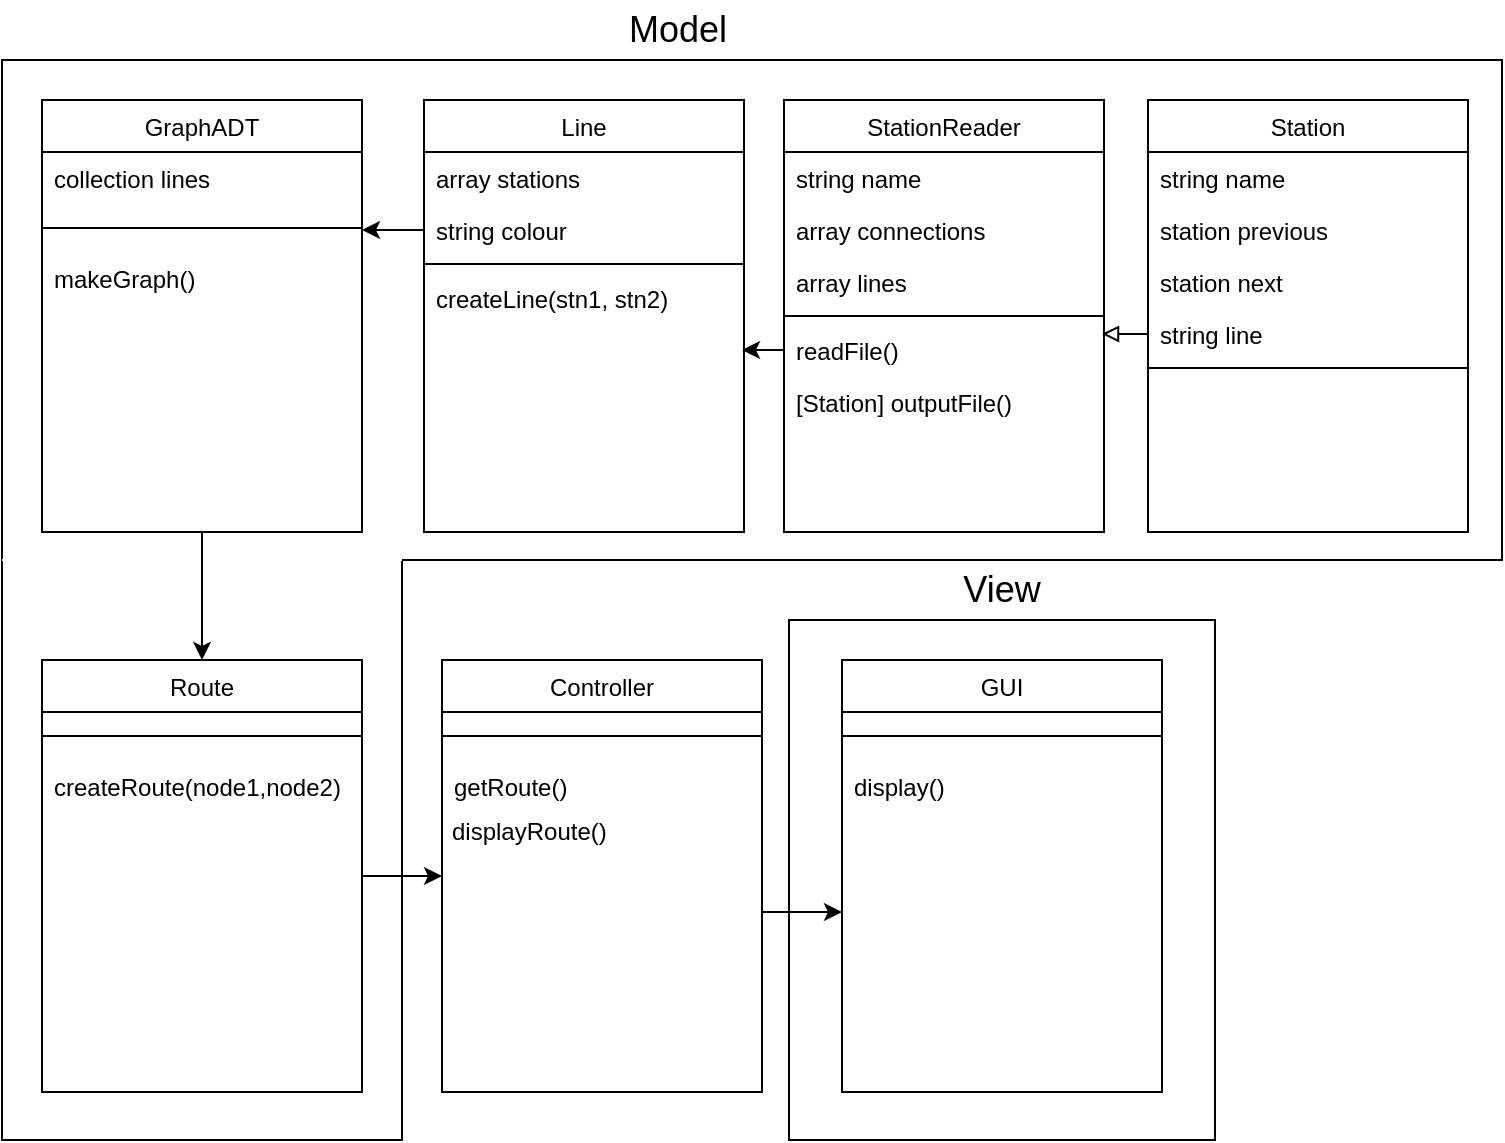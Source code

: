 <mxfile version="14.1.8" type="device"><diagram id="C5RBs43oDa-KdzZeNtuy" name="Page-1"><mxGraphModel dx="1422" dy="862" grid="1" gridSize="10" guides="1" tooltips="1" connect="1" arrows="1" fold="1" page="1" pageScale="1" pageWidth="827" pageHeight="1169" math="0" shadow="0"><root><mxCell id="WIyWlLk6GJQsqaUBKTNV-0"/><mxCell id="WIyWlLk6GJQsqaUBKTNV-1" parent="WIyWlLk6GJQsqaUBKTNV-0"/><mxCell id="UGkL1hKPr2OhzsShZ1yK-8" value="" style="rounded=0;whiteSpace=wrap;html=1;" vertex="1" parent="WIyWlLk6GJQsqaUBKTNV-1"><mxGeometry x="60" y="310" width="200" height="290" as="geometry"/></mxCell><mxCell id="d4bA_3LdtxZwn2nJjYxy-2" value="" style="rounded=0;whiteSpace=wrap;html=1;fontSize=18;" parent="WIyWlLk6GJQsqaUBKTNV-1" vertex="1"><mxGeometry x="453.5" y="340" width="213" height="260" as="geometry"/></mxCell><mxCell id="d4bA_3LdtxZwn2nJjYxy-0" value="" style="rounded=0;whiteSpace=wrap;html=1;" parent="WIyWlLk6GJQsqaUBKTNV-1" vertex="1"><mxGeometry x="60" y="60" width="750" height="250" as="geometry"/></mxCell><mxCell id="4SC2Tk2mG6LgWdHlzFk9-11" value="Station" style="swimlane;fontStyle=0;align=center;verticalAlign=top;childLayout=stackLayout;horizontal=1;startSize=26;horizontalStack=0;resizeParent=1;resizeLast=0;collapsible=1;marginBottom=0;rounded=0;shadow=0;strokeWidth=1;" parent="WIyWlLk6GJQsqaUBKTNV-1" vertex="1"><mxGeometry x="633" y="80" width="160" height="216" as="geometry"><mxRectangle x="550" y="140" width="160" height="26" as="alternateBounds"/></mxGeometry></mxCell><mxCell id="4SC2Tk2mG6LgWdHlzFk9-12" value="string name" style="text;align=left;verticalAlign=top;spacingLeft=4;spacingRight=4;overflow=hidden;rotatable=0;points=[[0,0.5],[1,0.5]];portConstraint=eastwest;rounded=0;shadow=0;html=0;" parent="4SC2Tk2mG6LgWdHlzFk9-11" vertex="1"><mxGeometry y="26" width="160" height="26" as="geometry"/></mxCell><mxCell id="d4bA_3LdtxZwn2nJjYxy-12" value="station previous" style="text;align=left;verticalAlign=top;spacingLeft=4;spacingRight=4;overflow=hidden;rotatable=0;points=[[0,0.5],[1,0.5]];portConstraint=eastwest;rounded=0;shadow=0;html=0;" parent="4SC2Tk2mG6LgWdHlzFk9-11" vertex="1"><mxGeometry y="52" width="160" height="26" as="geometry"/></mxCell><mxCell id="d4bA_3LdtxZwn2nJjYxy-15" value="station next" style="text;align=left;verticalAlign=top;spacingLeft=4;spacingRight=4;overflow=hidden;rotatable=0;points=[[0,0.5],[1,0.5]];portConstraint=eastwest;rounded=0;shadow=0;html=0;" parent="4SC2Tk2mG6LgWdHlzFk9-11" vertex="1"><mxGeometry y="78" width="160" height="26" as="geometry"/></mxCell><mxCell id="4SC2Tk2mG6LgWdHlzFk9-14" value="string line" style="text;align=left;verticalAlign=top;spacingLeft=4;spacingRight=4;overflow=hidden;rotatable=0;points=[[0,0.5],[1,0.5]];portConstraint=eastwest;rounded=0;shadow=0;html=0;" parent="4SC2Tk2mG6LgWdHlzFk9-11" vertex="1"><mxGeometry y="104" width="160" height="26" as="geometry"/></mxCell><mxCell id="4SC2Tk2mG6LgWdHlzFk9-15" value="" style="line;html=1;strokeWidth=1;align=left;verticalAlign=middle;spacingTop=-1;spacingLeft=3;spacingRight=3;rotatable=0;labelPosition=right;points=[];portConstraint=eastwest;" parent="4SC2Tk2mG6LgWdHlzFk9-11" vertex="1"><mxGeometry y="130" width="160" height="8" as="geometry"/></mxCell><mxCell id="4SC2Tk2mG6LgWdHlzFk9-18" value="Controller" style="swimlane;fontStyle=0;align=center;verticalAlign=top;childLayout=stackLayout;horizontal=1;startSize=26;horizontalStack=0;resizeParent=1;resizeLast=0;collapsible=1;marginBottom=0;rounded=0;shadow=0;strokeWidth=1;" parent="WIyWlLk6GJQsqaUBKTNV-1" vertex="1"><mxGeometry x="280" y="360" width="160" height="216" as="geometry"><mxRectangle x="271" y="370" width="160" height="26" as="alternateBounds"/></mxGeometry></mxCell><mxCell id="4SC2Tk2mG6LgWdHlzFk9-22" value="" style="line;html=1;strokeWidth=1;align=left;verticalAlign=middle;spacingTop=-1;spacingLeft=3;spacingRight=3;rotatable=0;labelPosition=right;points=[];portConstraint=eastwest;" parent="4SC2Tk2mG6LgWdHlzFk9-18" vertex="1"><mxGeometry y="26" width="160" height="24" as="geometry"/></mxCell><mxCell id="4SC2Tk2mG6LgWdHlzFk9-23" value="getRoute()" style="text;align=left;verticalAlign=top;spacingLeft=4;spacingRight=4;overflow=hidden;rotatable=0;points=[[0,0.5],[1,0.5]];portConstraint=eastwest;" parent="4SC2Tk2mG6LgWdHlzFk9-18" vertex="1"><mxGeometry y="50" width="160" height="26" as="geometry"/></mxCell><mxCell id="4SC2Tk2mG6LgWdHlzFk9-52" value="&lt;div&gt;&lt;span&gt;displayRoute()&lt;/span&gt;&lt;/div&gt;" style="text;html=1;strokeColor=none;fillColor=none;align=left;verticalAlign=middle;whiteSpace=wrap;rounded=0;spacing=5;" parent="4SC2Tk2mG6LgWdHlzFk9-18" vertex="1"><mxGeometry y="76" width="160" height="20" as="geometry"/></mxCell><mxCell id="4SC2Tk2mG6LgWdHlzFk9-25" value="GUI" style="swimlane;fontStyle=0;align=center;verticalAlign=top;childLayout=stackLayout;horizontal=1;startSize=26;horizontalStack=0;resizeParent=1;resizeLast=0;collapsible=1;marginBottom=0;rounded=0;shadow=0;strokeWidth=1;" parent="WIyWlLk6GJQsqaUBKTNV-1" vertex="1"><mxGeometry x="480" y="360" width="160" height="216" as="geometry"><mxRectangle x="550" y="140" width="160" height="26" as="alternateBounds"/></mxGeometry></mxCell><mxCell id="4SC2Tk2mG6LgWdHlzFk9-29" value="" style="line;html=1;strokeWidth=1;align=left;verticalAlign=middle;spacingTop=-1;spacingLeft=3;spacingRight=3;rotatable=0;labelPosition=right;points=[];portConstraint=eastwest;" parent="4SC2Tk2mG6LgWdHlzFk9-25" vertex="1"><mxGeometry y="26" width="160" height="24" as="geometry"/></mxCell><mxCell id="4SC2Tk2mG6LgWdHlzFk9-30" value="display()" style="text;align=left;verticalAlign=top;spacingLeft=4;spacingRight=4;overflow=hidden;rotatable=0;points=[[0,0.5],[1,0.5]];portConstraint=eastwest;" parent="4SC2Tk2mG6LgWdHlzFk9-25" vertex="1"><mxGeometry y="50" width="160" height="26" as="geometry"/></mxCell><mxCell id="d4bA_3LdtxZwn2nJjYxy-4" value="" style="endArrow=classic;html=1;rounded=0;fontSize=18;" parent="4SC2Tk2mG6LgWdHlzFk9-25" edge="1"><mxGeometry width="50" height="50" relative="1" as="geometry"><mxPoint x="-40" y="126" as="sourcePoint"/><mxPoint y="126" as="targetPoint"/></mxGeometry></mxCell><mxCell id="4SC2Tk2mG6LgWdHlzFk9-32" value="Line" style="swimlane;fontStyle=0;align=center;verticalAlign=top;childLayout=stackLayout;horizontal=1;startSize=26;horizontalStack=0;resizeParent=1;resizeLast=0;collapsible=1;marginBottom=0;rounded=0;shadow=0;strokeWidth=1;" parent="WIyWlLk6GJQsqaUBKTNV-1" vertex="1"><mxGeometry x="271" y="80" width="160" height="216" as="geometry"><mxRectangle x="550" y="140" width="160" height="26" as="alternateBounds"/></mxGeometry></mxCell><mxCell id="4SC2Tk2mG6LgWdHlzFk9-33" value="array stations" style="text;align=left;verticalAlign=top;spacingLeft=4;spacingRight=4;overflow=hidden;rotatable=0;points=[[0,0.5],[1,0.5]];portConstraint=eastwest;rounded=0;shadow=0;html=0;" parent="4SC2Tk2mG6LgWdHlzFk9-32" vertex="1"><mxGeometry y="26" width="160" height="26" as="geometry"/></mxCell><mxCell id="4SC2Tk2mG6LgWdHlzFk9-34" value="string colour" style="text;align=left;verticalAlign=top;spacingLeft=4;spacingRight=4;overflow=hidden;rotatable=0;points=[[0,0.5],[1,0.5]];portConstraint=eastwest;rounded=0;shadow=0;html=0;" parent="4SC2Tk2mG6LgWdHlzFk9-32" vertex="1"><mxGeometry y="52" width="160" height="26" as="geometry"/></mxCell><mxCell id="4SC2Tk2mG6LgWdHlzFk9-36" value="" style="line;html=1;strokeWidth=1;align=left;verticalAlign=middle;spacingTop=-1;spacingLeft=3;spacingRight=3;rotatable=0;labelPosition=right;points=[];portConstraint=eastwest;" parent="4SC2Tk2mG6LgWdHlzFk9-32" vertex="1"><mxGeometry y="78" width="160" height="8" as="geometry"/></mxCell><mxCell id="4SC2Tk2mG6LgWdHlzFk9-37" value="createLine(stn1, stn2)" style="text;align=left;verticalAlign=top;spacingLeft=4;spacingRight=4;overflow=hidden;rotatable=0;points=[[0,0.5],[1,0.5]];portConstraint=eastwest;" parent="4SC2Tk2mG6LgWdHlzFk9-32" vertex="1"><mxGeometry y="86" width="160" height="26" as="geometry"/></mxCell><mxCell id="4SC2Tk2mG6LgWdHlzFk9-39" value="GraphADT" style="swimlane;fontStyle=0;align=center;verticalAlign=top;childLayout=stackLayout;horizontal=1;startSize=26;horizontalStack=0;resizeParent=1;resizeLast=0;collapsible=1;marginBottom=0;rounded=0;shadow=0;strokeWidth=1;" parent="WIyWlLk6GJQsqaUBKTNV-1" vertex="1"><mxGeometry x="80" y="80" width="160" height="216" as="geometry"><mxRectangle x="550" y="140" width="160" height="26" as="alternateBounds"/></mxGeometry></mxCell><mxCell id="d4bA_3LdtxZwn2nJjYxy-35" value="collection lines" style="text;align=left;verticalAlign=top;spacingLeft=4;spacingRight=4;overflow=hidden;rotatable=0;points=[[0,0.5],[1,0.5]];portConstraint=eastwest;" parent="4SC2Tk2mG6LgWdHlzFk9-39" vertex="1"><mxGeometry y="26" width="160" height="26" as="geometry"/></mxCell><mxCell id="4SC2Tk2mG6LgWdHlzFk9-43" value="" style="line;html=1;strokeWidth=1;align=left;verticalAlign=middle;spacingTop=-1;spacingLeft=3;spacingRight=3;rotatable=0;labelPosition=right;points=[];portConstraint=eastwest;" parent="4SC2Tk2mG6LgWdHlzFk9-39" vertex="1"><mxGeometry y="52" width="160" height="24" as="geometry"/></mxCell><mxCell id="4SC2Tk2mG6LgWdHlzFk9-44" value="makeGraph()" style="text;align=left;verticalAlign=top;spacingLeft=4;spacingRight=4;overflow=hidden;rotatable=0;points=[[0,0.5],[1,0.5]];portConstraint=eastwest;" parent="4SC2Tk2mG6LgWdHlzFk9-39" vertex="1"><mxGeometry y="76" width="160" height="26" as="geometry"/></mxCell><mxCell id="4SC2Tk2mG6LgWdHlzFk9-46" style="edgeStyle=orthogonalEdgeStyle;rounded=0;orthogonalLoop=1;jettySize=auto;html=1;exitX=0;exitY=0.5;exitDx=0;exitDy=0;entryX=1;entryY=0.5;entryDx=0;entryDy=0;" parent="WIyWlLk6GJQsqaUBKTNV-1" source="4SC2Tk2mG6LgWdHlzFk9-34" edge="1"><mxGeometry relative="1" as="geometry"><mxPoint x="240" y="145" as="targetPoint"/></mxGeometry></mxCell><mxCell id="idqbfcl0qBXYssHETf4H-4" value="StationReader" style="swimlane;fontStyle=0;align=center;verticalAlign=top;childLayout=stackLayout;horizontal=1;startSize=26;horizontalStack=0;resizeParent=1;resizeLast=0;collapsible=1;marginBottom=0;rounded=0;shadow=0;strokeWidth=1;" parent="WIyWlLk6GJQsqaUBKTNV-1" vertex="1"><mxGeometry x="451" y="80" width="160" height="216" as="geometry"><mxRectangle x="550" y="140" width="160" height="26" as="alternateBounds"/></mxGeometry></mxCell><mxCell id="idqbfcl0qBXYssHETf4H-5" value="string name" style="text;align=left;verticalAlign=top;spacingLeft=4;spacingRight=4;overflow=hidden;rotatable=0;points=[[0,0.5],[1,0.5]];portConstraint=eastwest;rounded=0;shadow=0;html=0;" parent="idqbfcl0qBXYssHETf4H-4" vertex="1"><mxGeometry y="26" width="160" height="26" as="geometry"/></mxCell><mxCell id="idqbfcl0qBXYssHETf4H-6" value="array connections" style="text;align=left;verticalAlign=top;spacingLeft=4;spacingRight=4;overflow=hidden;rotatable=0;points=[[0,0.5],[1,0.5]];portConstraint=eastwest;rounded=0;shadow=0;html=0;" parent="idqbfcl0qBXYssHETf4H-4" vertex="1"><mxGeometry y="52" width="160" height="26" as="geometry"/></mxCell><mxCell id="idqbfcl0qBXYssHETf4H-7" value="array lines" style="text;align=left;verticalAlign=top;spacingLeft=4;spacingRight=4;overflow=hidden;rotatable=0;points=[[0,0.5],[1,0.5]];portConstraint=eastwest;rounded=0;shadow=0;html=0;" parent="idqbfcl0qBXYssHETf4H-4" vertex="1"><mxGeometry y="78" width="160" height="26" as="geometry"/></mxCell><mxCell id="idqbfcl0qBXYssHETf4H-8" value="" style="line;html=1;strokeWidth=1;align=left;verticalAlign=middle;spacingTop=-1;spacingLeft=3;spacingRight=3;rotatable=0;labelPosition=right;points=[];portConstraint=eastwest;" parent="idqbfcl0qBXYssHETf4H-4" vertex="1"><mxGeometry y="104" width="160" height="8" as="geometry"/></mxCell><mxCell id="d4bA_3LdtxZwn2nJjYxy-18" value="readFile()" style="text;align=left;verticalAlign=top;spacingLeft=4;spacingRight=4;overflow=hidden;rotatable=0;points=[[0,0.5],[1,0.5]];portConstraint=eastwest;rounded=0;shadow=0;html=0;" parent="idqbfcl0qBXYssHETf4H-4" vertex="1"><mxGeometry y="112" width="160" height="26" as="geometry"/></mxCell><mxCell id="d4bA_3LdtxZwn2nJjYxy-19" value="[Station] outputFile()" style="text;align=left;verticalAlign=top;spacingLeft=4;spacingRight=4;overflow=hidden;rotatable=0;points=[[0,0.5],[1,0.5]];portConstraint=eastwest;rounded=0;shadow=0;html=0;" parent="idqbfcl0qBXYssHETf4H-4" vertex="1"><mxGeometry y="138" width="160" height="26" as="geometry"/></mxCell><mxCell id="d4bA_3LdtxZwn2nJjYxy-1" value="&lt;font style=&quot;font-size: 18px&quot;&gt;Model&lt;/font&gt;" style="text;html=1;strokeColor=none;fillColor=none;align=center;verticalAlign=middle;whiteSpace=wrap;rounded=0;" parent="WIyWlLk6GJQsqaUBKTNV-1" vertex="1"><mxGeometry x="353" y="30" width="90" height="30" as="geometry"/></mxCell><mxCell id="d4bA_3LdtxZwn2nJjYxy-5" value="View" style="text;html=1;strokeColor=none;fillColor=none;align=center;verticalAlign=middle;whiteSpace=wrap;rounded=0;fontSize=18;" parent="WIyWlLk6GJQsqaUBKTNV-1" vertex="1"><mxGeometry x="530" y="310" width="60" height="30" as="geometry"/></mxCell><mxCell id="d4bA_3LdtxZwn2nJjYxy-23" value="" style="endArrow=block;html=1;rounded=0;fontSize=18;strokeColor=#000000;exitX=0;exitY=0.5;exitDx=0;exitDy=0;endFill=0;" parent="WIyWlLk6GJQsqaUBKTNV-1" source="4SC2Tk2mG6LgWdHlzFk9-14" edge="1"><mxGeometry width="50" height="50" relative="1" as="geometry"><mxPoint x="700" y="296" as="sourcePoint"/><mxPoint x="610" y="197" as="targetPoint"/></mxGeometry></mxCell><mxCell id="d4bA_3LdtxZwn2nJjYxy-31" style="edgeStyle=orthogonalEdgeStyle;rounded=0;orthogonalLoop=1;jettySize=auto;html=1;exitX=0;exitY=0.5;exitDx=0;exitDy=0;fontSize=18;endArrow=classic;endFill=1;strokeColor=#000000;" parent="WIyWlLk6GJQsqaUBKTNV-1" source="d4bA_3LdtxZwn2nJjYxy-18" edge="1"><mxGeometry relative="1" as="geometry"><mxPoint x="430" y="205" as="targetPoint"/></mxGeometry></mxCell><mxCell id="UGkL1hKPr2OhzsShZ1yK-11" style="edgeStyle=orthogonalEdgeStyle;rounded=0;orthogonalLoop=1;jettySize=auto;html=1;exitX=1;exitY=0.5;exitDx=0;exitDy=0;entryX=0;entryY=0.5;entryDx=0;entryDy=0;strokeColor=#000000;" edge="1" parent="WIyWlLk6GJQsqaUBKTNV-1" source="UGkL1hKPr2OhzsShZ1yK-4" target="4SC2Tk2mG6LgWdHlzFk9-18"><mxGeometry relative="1" as="geometry"/></mxCell><mxCell id="UGkL1hKPr2OhzsShZ1yK-4" value="Route" style="swimlane;fontStyle=0;align=center;verticalAlign=top;childLayout=stackLayout;horizontal=1;startSize=26;horizontalStack=0;resizeParent=1;resizeLast=0;collapsible=1;marginBottom=0;rounded=0;shadow=0;strokeWidth=1;" vertex="1" parent="WIyWlLk6GJQsqaUBKTNV-1"><mxGeometry x="80" y="360" width="160" height="216" as="geometry"><mxRectangle x="271" y="370" width="160" height="26" as="alternateBounds"/></mxGeometry></mxCell><mxCell id="UGkL1hKPr2OhzsShZ1yK-5" value="" style="line;html=1;strokeWidth=1;align=left;verticalAlign=middle;spacingTop=-1;spacingLeft=3;spacingRight=3;rotatable=0;labelPosition=right;points=[];portConstraint=eastwest;" vertex="1" parent="UGkL1hKPr2OhzsShZ1yK-4"><mxGeometry y="26" width="160" height="24" as="geometry"/></mxCell><mxCell id="UGkL1hKPr2OhzsShZ1yK-6" value="createRoute(node1,node2)&#10;&#10;&lt;span style=&quot;color: rgb(0, 0, 0); font-family: helvetica; font-size: 12px; font-style: normal; font-weight: 400; letter-spacing: normal; text-align: left; text-indent: 0px; text-transform: none; word-spacing: 0px; background-color: rgb(248, 249, 250); display: inline; float: none;&quot;&gt;createRoute(node1,node2)&lt;/span&gt;&#10;&#10;" style="text;align=left;verticalAlign=top;spacingLeft=4;spacingRight=4;overflow=hidden;rotatable=0;points=[[0,0.5],[1,0.5]];portConstraint=eastwest;" vertex="1" parent="UGkL1hKPr2OhzsShZ1yK-4"><mxGeometry y="50" width="160" height="26" as="geometry"/></mxCell><mxCell id="UGkL1hKPr2OhzsShZ1yK-9" value="" style="endArrow=none;html=1;exitX=0;exitY=0;exitDx=0;exitDy=0;strokeColor=#FFFFFF;" edge="1" parent="WIyWlLk6GJQsqaUBKTNV-1" source="UGkL1hKPr2OhzsShZ1yK-8"><mxGeometry width="50" height="50" relative="1" as="geometry"><mxPoint x="210" y="360" as="sourcePoint"/><mxPoint x="260" y="310" as="targetPoint"/></mxGeometry></mxCell><mxCell id="UGkL1hKPr2OhzsShZ1yK-10" style="edgeStyle=orthogonalEdgeStyle;rounded=0;orthogonalLoop=1;jettySize=auto;html=1;exitX=0.5;exitY=1;exitDx=0;exitDy=0;entryX=0.5;entryY=0;entryDx=0;entryDy=0;" edge="1" parent="WIyWlLk6GJQsqaUBKTNV-1" source="4SC2Tk2mG6LgWdHlzFk9-39" target="UGkL1hKPr2OhzsShZ1yK-4"><mxGeometry relative="1" as="geometry"/></mxCell></root></mxGraphModel></diagram></mxfile>